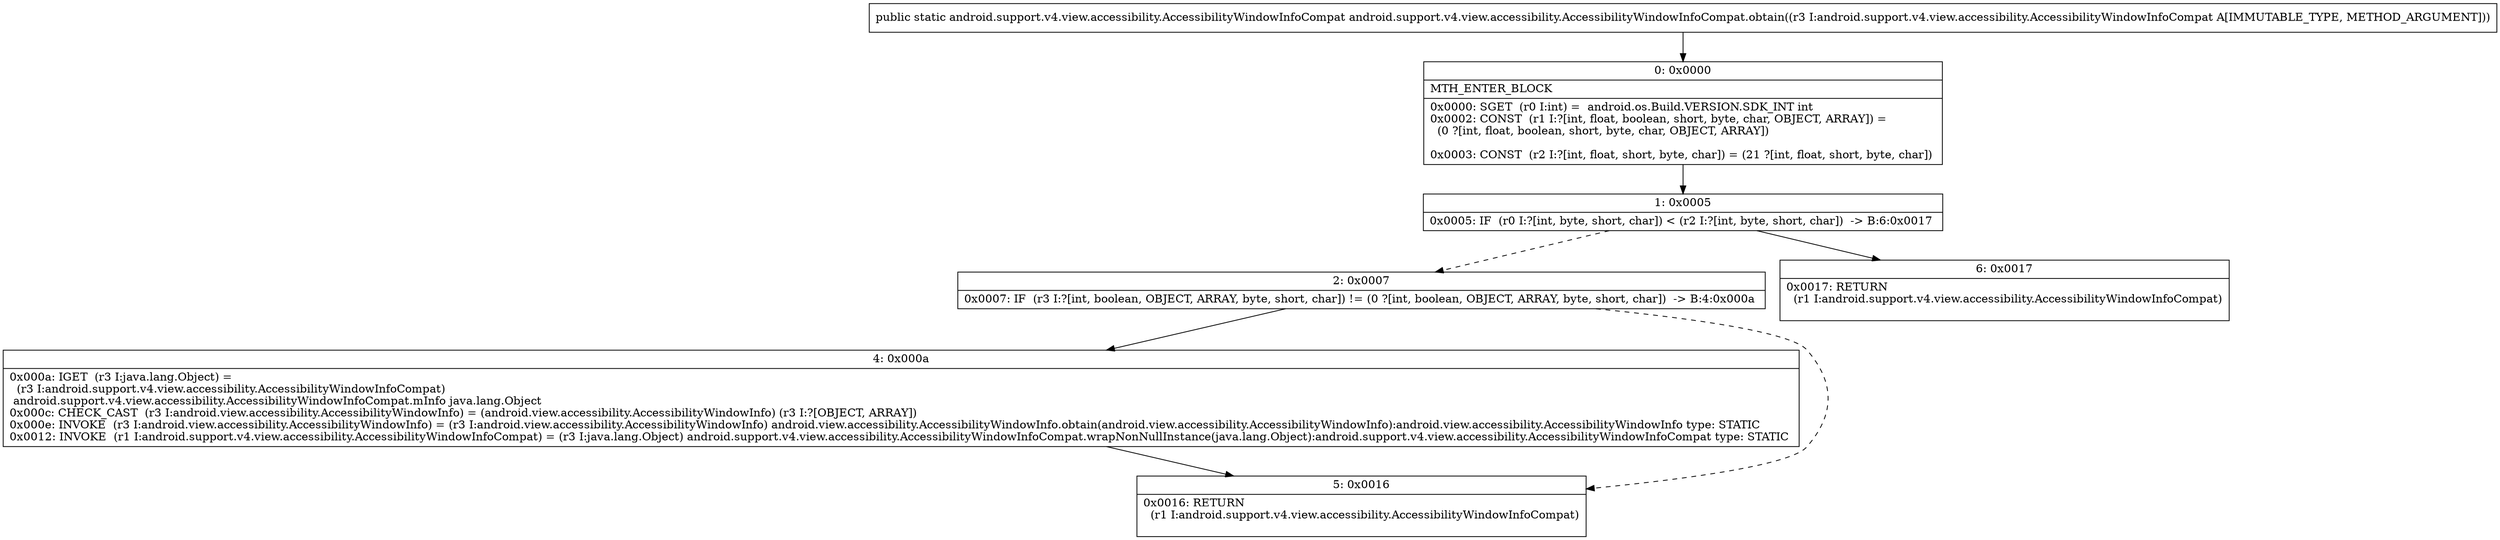 digraph "CFG forandroid.support.v4.view.accessibility.AccessibilityWindowInfoCompat.obtain(Landroid\/support\/v4\/view\/accessibility\/AccessibilityWindowInfoCompat;)Landroid\/support\/v4\/view\/accessibility\/AccessibilityWindowInfoCompat;" {
Node_0 [shape=record,label="{0\:\ 0x0000|MTH_ENTER_BLOCK\l|0x0000: SGET  (r0 I:int) =  android.os.Build.VERSION.SDK_INT int \l0x0002: CONST  (r1 I:?[int, float, boolean, short, byte, char, OBJECT, ARRAY]) = \l  (0 ?[int, float, boolean, short, byte, char, OBJECT, ARRAY])\l \l0x0003: CONST  (r2 I:?[int, float, short, byte, char]) = (21 ?[int, float, short, byte, char]) \l}"];
Node_1 [shape=record,label="{1\:\ 0x0005|0x0005: IF  (r0 I:?[int, byte, short, char]) \< (r2 I:?[int, byte, short, char])  \-\> B:6:0x0017 \l}"];
Node_2 [shape=record,label="{2\:\ 0x0007|0x0007: IF  (r3 I:?[int, boolean, OBJECT, ARRAY, byte, short, char]) != (0 ?[int, boolean, OBJECT, ARRAY, byte, short, char])  \-\> B:4:0x000a \l}"];
Node_4 [shape=record,label="{4\:\ 0x000a|0x000a: IGET  (r3 I:java.lang.Object) = \l  (r3 I:android.support.v4.view.accessibility.AccessibilityWindowInfoCompat)\l android.support.v4.view.accessibility.AccessibilityWindowInfoCompat.mInfo java.lang.Object \l0x000c: CHECK_CAST  (r3 I:android.view.accessibility.AccessibilityWindowInfo) = (android.view.accessibility.AccessibilityWindowInfo) (r3 I:?[OBJECT, ARRAY]) \l0x000e: INVOKE  (r3 I:android.view.accessibility.AccessibilityWindowInfo) = (r3 I:android.view.accessibility.AccessibilityWindowInfo) android.view.accessibility.AccessibilityWindowInfo.obtain(android.view.accessibility.AccessibilityWindowInfo):android.view.accessibility.AccessibilityWindowInfo type: STATIC \l0x0012: INVOKE  (r1 I:android.support.v4.view.accessibility.AccessibilityWindowInfoCompat) = (r3 I:java.lang.Object) android.support.v4.view.accessibility.AccessibilityWindowInfoCompat.wrapNonNullInstance(java.lang.Object):android.support.v4.view.accessibility.AccessibilityWindowInfoCompat type: STATIC \l}"];
Node_5 [shape=record,label="{5\:\ 0x0016|0x0016: RETURN  \l  (r1 I:android.support.v4.view.accessibility.AccessibilityWindowInfoCompat)\l \l}"];
Node_6 [shape=record,label="{6\:\ 0x0017|0x0017: RETURN  \l  (r1 I:android.support.v4.view.accessibility.AccessibilityWindowInfoCompat)\l \l}"];
MethodNode[shape=record,label="{public static android.support.v4.view.accessibility.AccessibilityWindowInfoCompat android.support.v4.view.accessibility.AccessibilityWindowInfoCompat.obtain((r3 I:android.support.v4.view.accessibility.AccessibilityWindowInfoCompat A[IMMUTABLE_TYPE, METHOD_ARGUMENT])) }"];
MethodNode -> Node_0;
Node_0 -> Node_1;
Node_1 -> Node_2[style=dashed];
Node_1 -> Node_6;
Node_2 -> Node_4;
Node_2 -> Node_5[style=dashed];
Node_4 -> Node_5;
}

